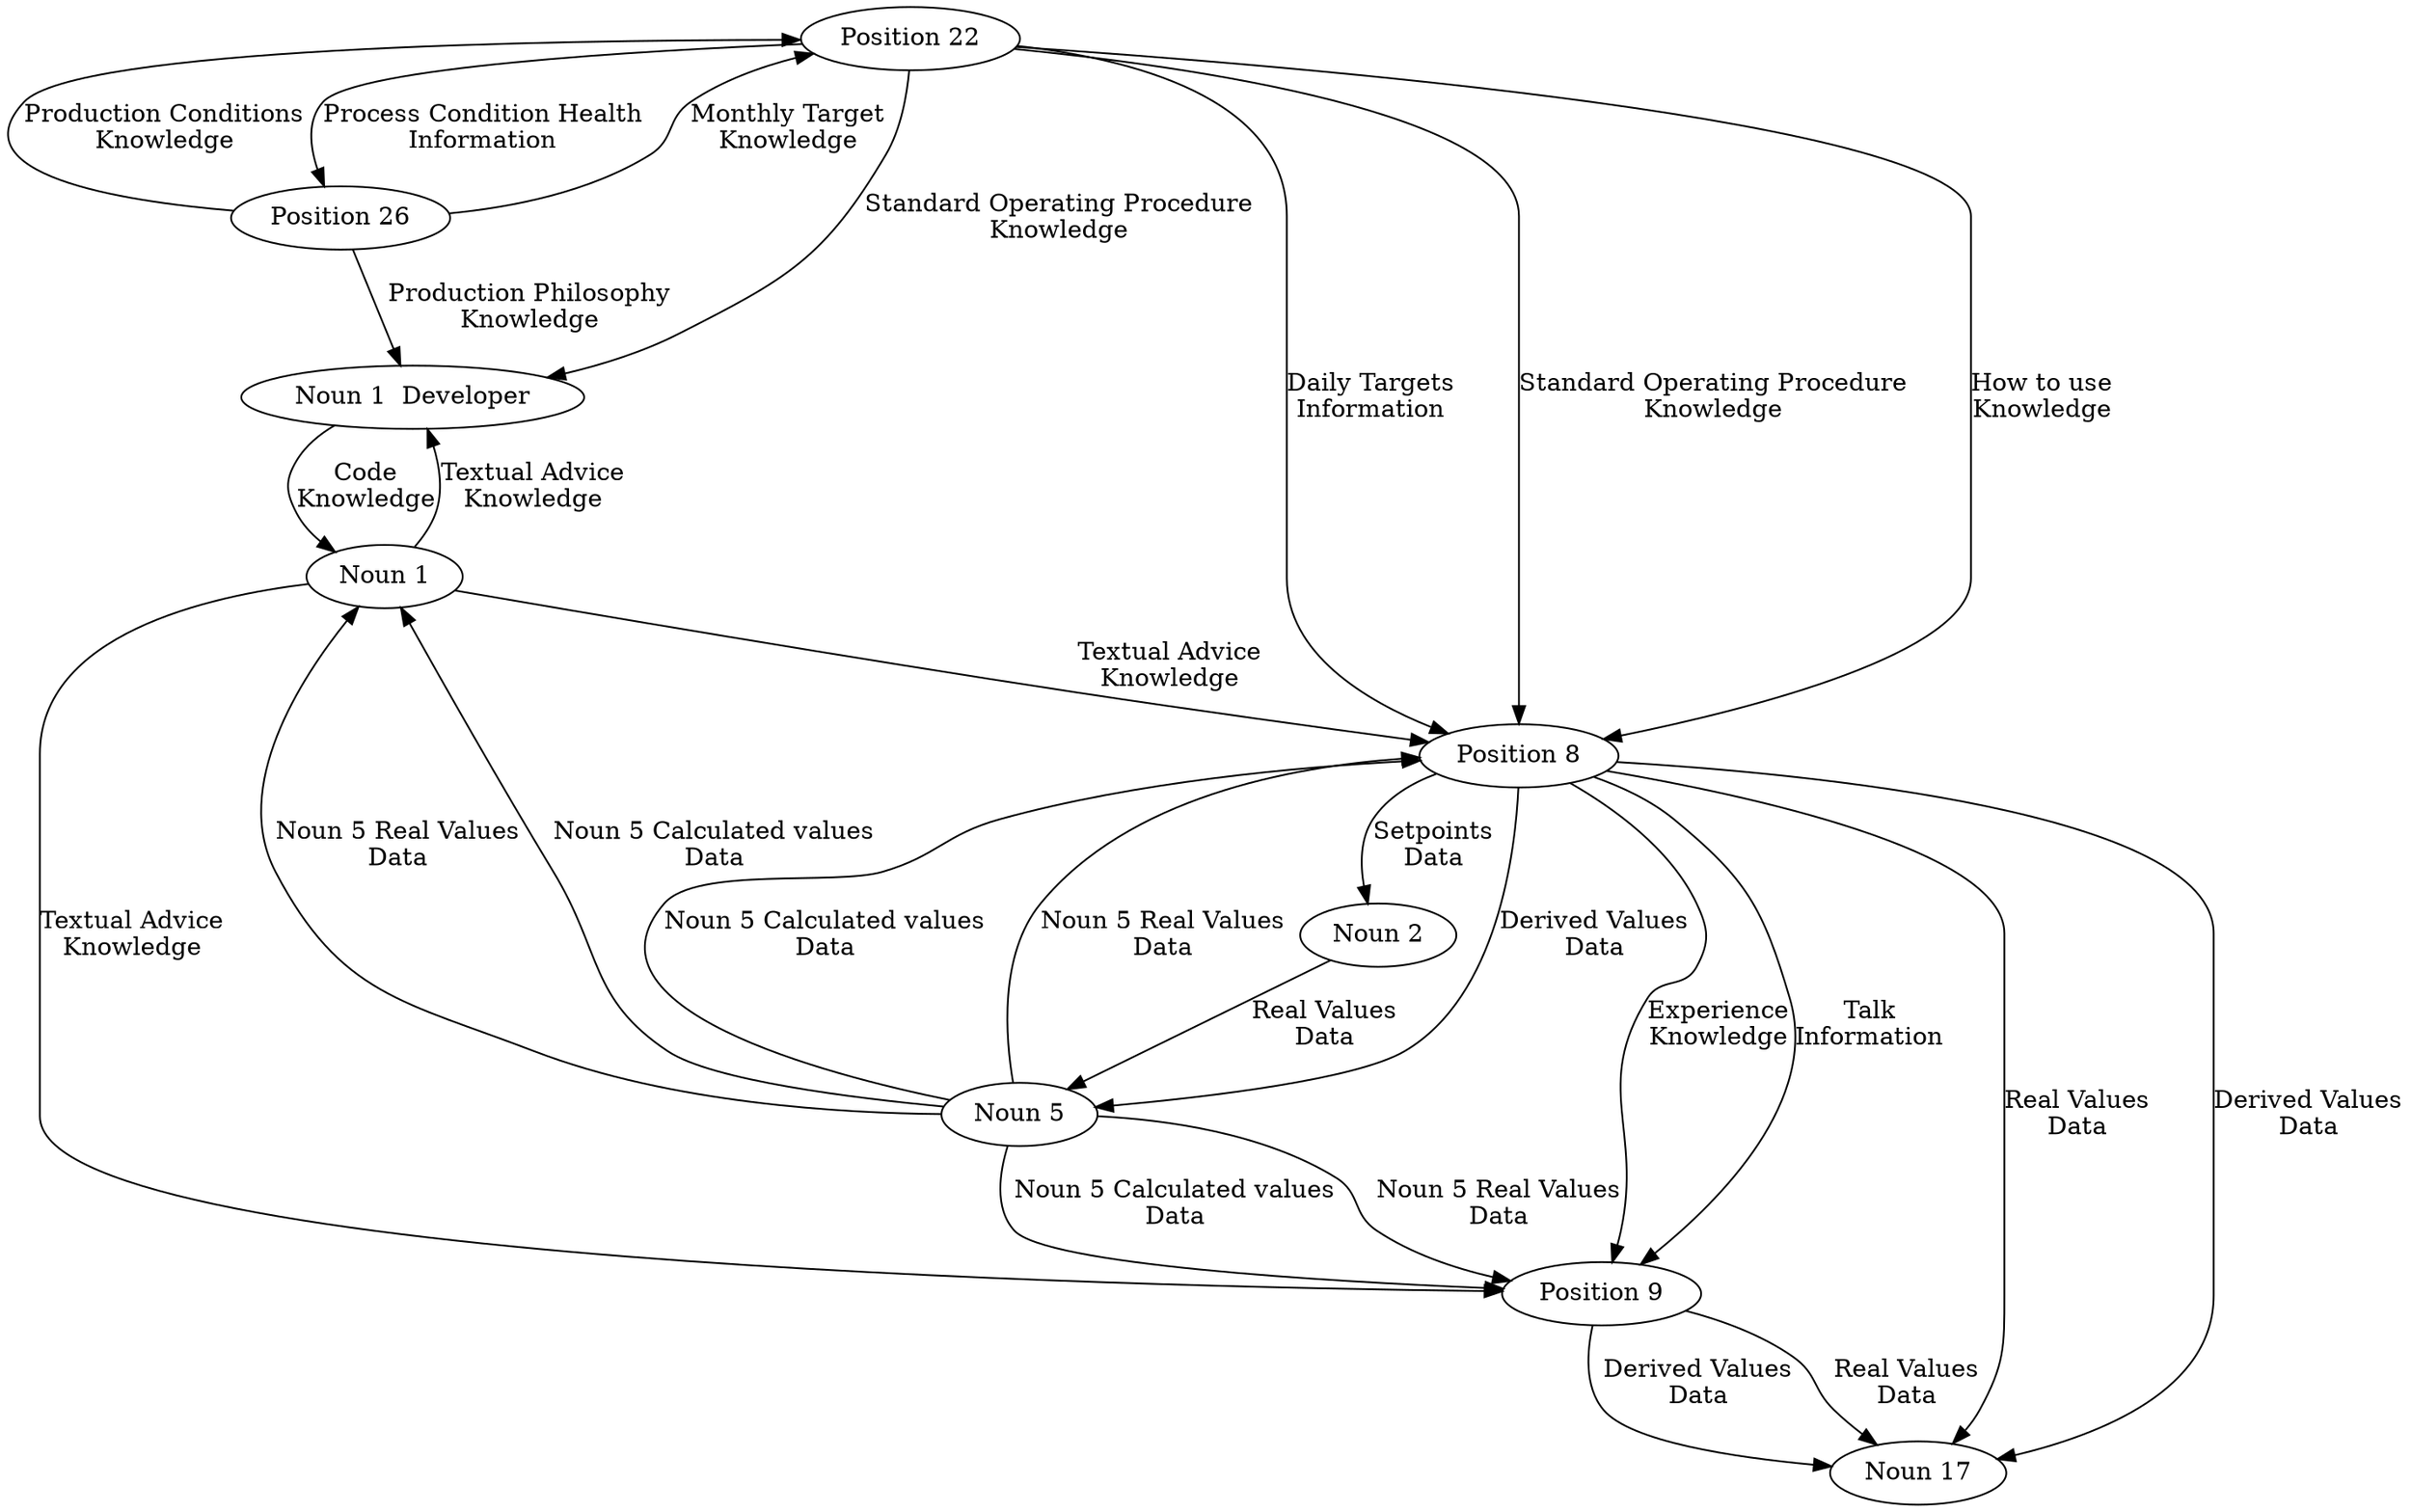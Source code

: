 digraph G {
	//Interview 2 9-Apr
	DEV  [label="Noun 1  Developer"];
	DSS  [label="Noun 1"];
	PAM  [label="Noun 5"];
	BF   [label="Noun 2"];
	CRPC [label="Position 8"];
	DPDS [label="Noun 17"];
	CRSC [label="Position 9"];
	BFPE [label="Position 22"];
	BFPM [label="Position 26"];
	
	DEV -> DSS [label="Code\nKnowledge"];
	DSS -> DEV [label="Textual Advice\nKnowledge"];
	DSS -> CRPC [label="Textual Advice\nKnowledge"];
	DSS -> CRSC [label="Textual Advice\nKnowledge"];
	
	PAM -> DSS [label="Noun 5 Real Values\nData"];
	PAM -> DSS [label="Noun 5 Calculated values\nData"];
	
	CRPC -> PAM [label="Derived Values\nData"];
	PAM -> CRPC [label="Noun 5 Calculated values\nData"];
	PAM -> CRPC [label="Noun 5 Real Values\nData"];

	PAM -> CRSC [label="Noun 5 Calculated values\nData"];
	PAM -> CRSC [label="Noun 5 Real Values\nData"];

	CRPC -> BF [label="Setpoints\nData"];
	BF -> PAM [label="Real Values\nData"];
	
	CRPC -> DPDS [label="Derived Values\nData"];
	CRPC -> DPDS [label="Real Values\nData"];
	
	CRSC -> DPDS [label="Derived Values\nData"];
	CRSC -> DPDS [label="Real Values\nData"];
	
	BFPE -> CRPC [label="Standard Operating Procedure\nKnowledge"];
	BFPE -> CRPC [label="How to use\nKnowledge"];
	BFPE -> CRPC [label="Daily Targets\nInformation"];
	BFPE -> DEV [label="Standard Operating Procedure\nKnowledge"];
	BFPM -> BFPE [label="Monthly Target\nKnowledge"];
	BFPM -> DEV [label="Production Philosophy\nKnowledge"];
	BFPE -> BFPM [label="Process Condition Health\nInformation"];
	CRPC -> CRSC [label="Experience\nKnowledge"];
	CRPC -> CRSC [label="Talk\nInformation"];
	BFPM -> BFPE [label="Production Conditions\nKnowledge"];
}



